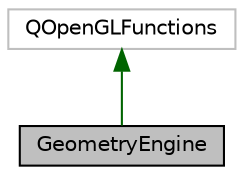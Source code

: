 digraph "GeometryEngine"
{
  edge [fontname="Helvetica",fontsize="10",labelfontname="Helvetica",labelfontsize="10"];
  node [fontname="Helvetica",fontsize="10",shape=record];
  Node2 [label="GeometryEngine",height=0.2,width=0.4,color="black", fillcolor="grey75", style="filled", fontcolor="black"];
  Node3 -> Node2 [dir="back",color="darkgreen",fontsize="10",style="solid"];
  Node3 [label="QOpenGLFunctions",height=0.2,width=0.4,color="grey75", fillcolor="white", style="filled"];
}
